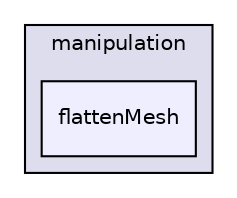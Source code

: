 digraph "applications/utilities/mesh/manipulation/flattenMesh" {
  bgcolor=transparent;
  compound=true
  node [ fontsize="10", fontname="Helvetica"];
  edge [ labelfontsize="10", labelfontname="Helvetica"];
  subgraph clusterdir_15449a1ef4a09517cc5e2efa6b11565e {
    graph [ bgcolor="#ddddee", pencolor="black", label="manipulation" fontname="Helvetica", fontsize="10", URL="dir_15449a1ef4a09517cc5e2efa6b11565e.html"]
  dir_2d28a39b4276c15c41420841268851ad [shape=box, label="flattenMesh", style="filled", fillcolor="#eeeeff", pencolor="black", URL="dir_2d28a39b4276c15c41420841268851ad.html"];
  }
}
